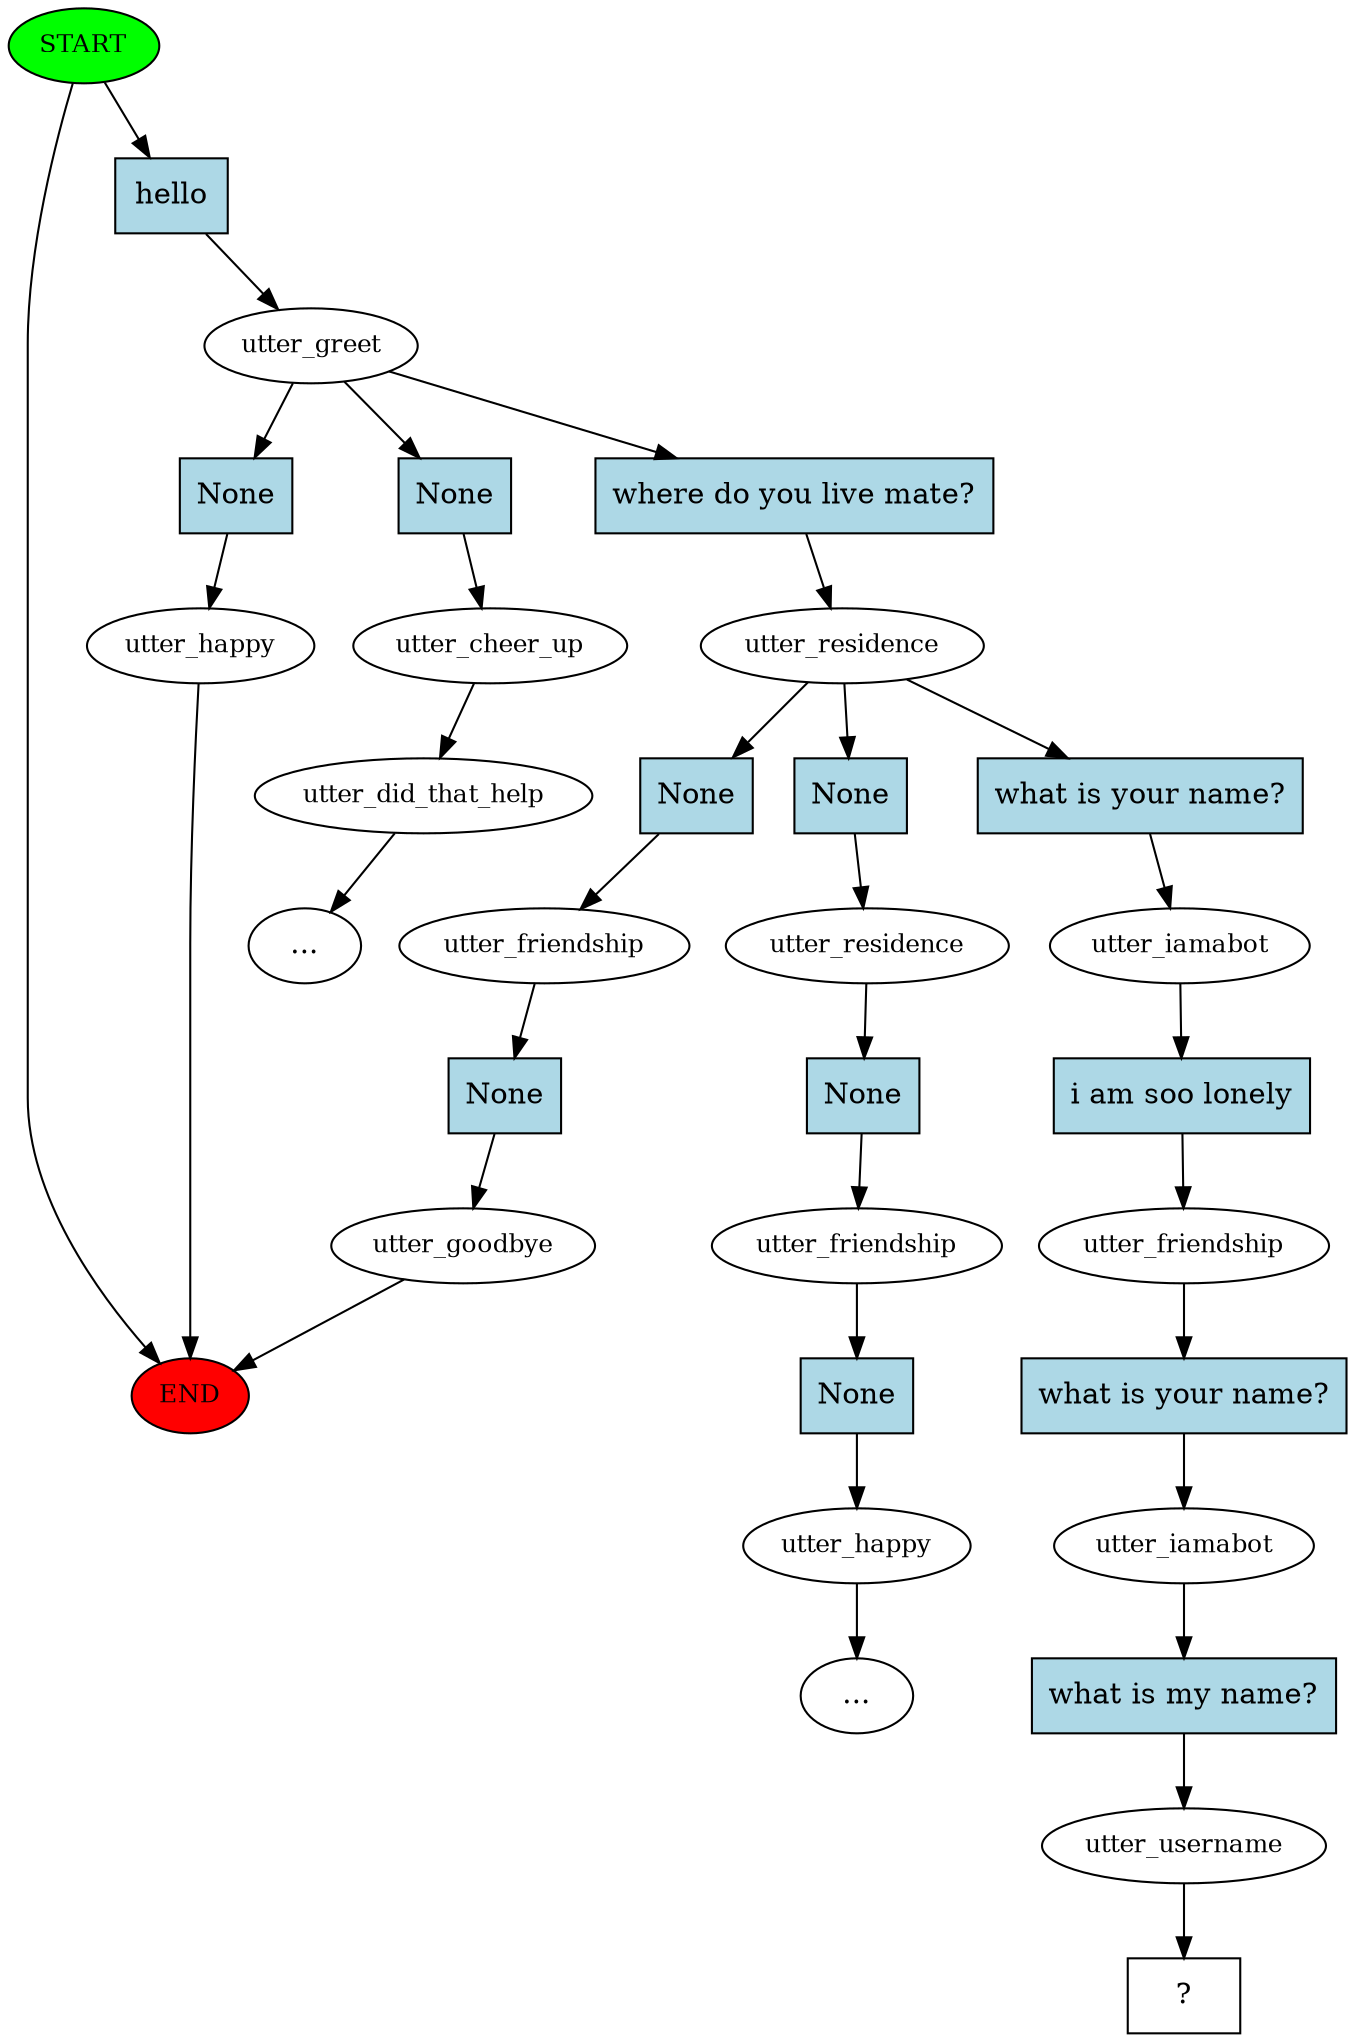 digraph  {
0 [class="start active", fillcolor=green, fontsize=12, label=START, style=filled];
"-1" [class=end, fillcolor=red, fontsize=12, label=END, style=filled];
1 [class=active, fontsize=12, label=utter_greet];
2 [class="", fontsize=12, label=utter_happy];
4 [class="", fontsize=12, label=utter_cheer_up];
5 [class="", fontsize=12, label=utter_did_that_help];
"-4" [class=ellipsis, label="..."];
10 [class=active, fontsize=12, label=utter_residence];
11 [class="", fontsize=12, label=utter_friendship];
12 [class="", fontsize=12, label=utter_goodbye];
15 [class="", fontsize=12, label=utter_residence];
16 [class="", fontsize=12, label=utter_friendship];
17 [class="", fontsize=12, label=utter_happy];
"-5" [class=ellipsis, label="..."];
20 [class=active, fontsize=12, label=utter_iamabot];
21 [class=active, fontsize=12, label=utter_friendship];
22 [class=active, fontsize=12, label=utter_iamabot];
23 [class=active, fontsize=12, label=utter_username];
24 [class="intent dashed active", label="  ?  ", shape=rect];
25 [class="intent active", fillcolor=lightblue, label=hello, shape=rect, style=filled];
26 [class=intent, fillcolor=lightblue, label=None, shape=rect, style=filled];
27 [class=intent, fillcolor=lightblue, label=None, shape=rect, style=filled];
28 [class="intent active", fillcolor=lightblue, label="where do you live mate?", shape=rect, style=filled];
29 [class=intent, fillcolor=lightblue, label=None, shape=rect, style=filled];
30 [class=intent, fillcolor=lightblue, label=None, shape=rect, style=filled];
31 [class="intent active", fillcolor=lightblue, label="what is your name?", shape=rect, style=filled];
32 [class=intent, fillcolor=lightblue, label=None, shape=rect, style=filled];
33 [class=intent, fillcolor=lightblue, label=None, shape=rect, style=filled];
34 [class=intent, fillcolor=lightblue, label=None, shape=rect, style=filled];
35 [class="intent active", fillcolor=lightblue, label="i am soo lonely", shape=rect, style=filled];
36 [class="intent active", fillcolor=lightblue, label="what is your name?", shape=rect, style=filled];
37 [class="intent active", fillcolor=lightblue, label="what is my name?", shape=rect, style=filled];
0 -> "-1"  [class="", key=NONE, label=""];
0 -> 25  [class=active, key=0];
1 -> 26  [class="", key=0];
1 -> 27  [class="", key=0];
1 -> 28  [class=active, key=0];
2 -> "-1"  [class="", key=NONE, label=""];
4 -> 5  [class="", key=NONE, label=""];
5 -> "-4"  [class="", key=NONE, label=""];
10 -> 29  [class="", key=0];
10 -> 30  [class="", key=0];
10 -> 31  [class=active, key=0];
11 -> 32  [class="", key=0];
12 -> "-1"  [class="", key=NONE, label=""];
15 -> 33  [class="", key=0];
16 -> 34  [class="", key=0];
17 -> "-5"  [class="", key=NONE, label=""];
20 -> 35  [class=active, key=0];
21 -> 36  [class=active, key=0];
22 -> 37  [class=active, key=0];
23 -> 24  [class=active, key=NONE, label=""];
25 -> 1  [class=active, key=0];
26 -> 2  [class="", key=0];
27 -> 4  [class="", key=0];
28 -> 10  [class=active, key=0];
29 -> 11  [class="", key=0];
30 -> 15  [class="", key=0];
31 -> 20  [class=active, key=0];
32 -> 12  [class="", key=0];
33 -> 16  [class="", key=0];
34 -> 17  [class="", key=0];
35 -> 21  [class=active, key=0];
36 -> 22  [class=active, key=0];
37 -> 23  [class=active, key=0];
}
